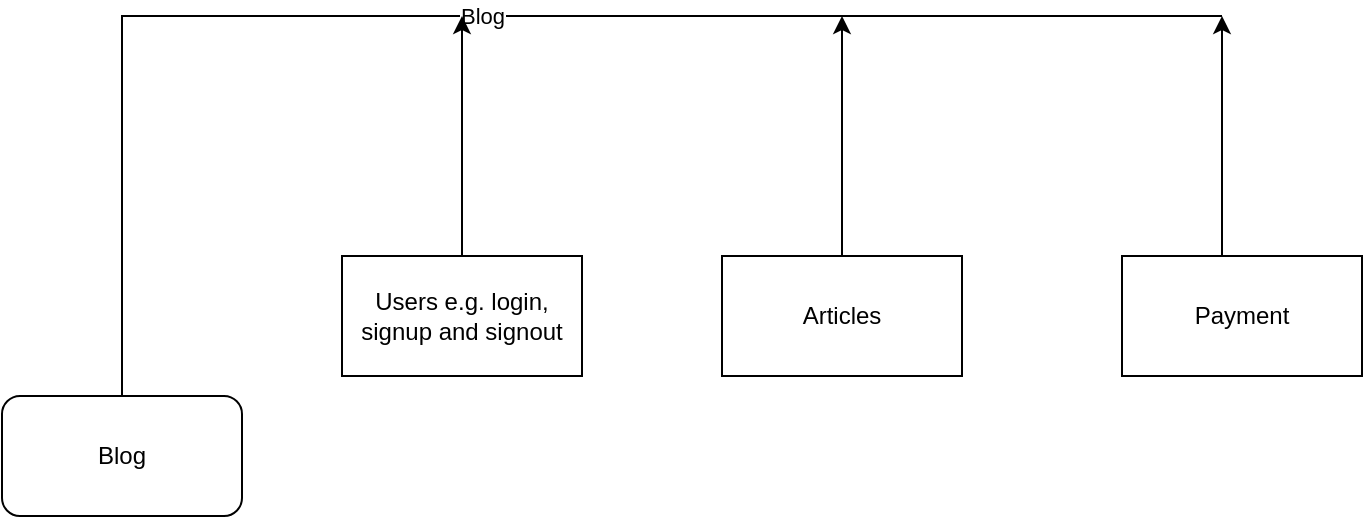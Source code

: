 <mxfile version="21.2.3" type="github">
  <diagram id="R2lEEEUBdFMjLlhIrx00" name="Page-1">
    <mxGraphModel dx="880" dy="465" grid="1" gridSize="10" guides="1" tooltips="1" connect="1" arrows="1" fold="1" page="1" pageScale="1" pageWidth="850" pageHeight="1100" math="0" shadow="0" extFonts="Permanent Marker^https://fonts.googleapis.com/css?family=Permanent+Marker">
      <root>
        <mxCell id="0" />
        <mxCell id="1" parent="0" />
        <mxCell id="QPNQpmG0p8D5HdASe428-2" value="Blog" style="endArrow=none;html=1;rounded=0;edgeStyle=elbowEdgeStyle;exitX=0.5;exitY=0;exitDx=0;exitDy=0;elbow=vertical;endFill=0;" edge="1" parent="1" source="QPNQpmG0p8D5HdASe428-4">
          <mxGeometry width="50" height="50" relative="1" as="geometry">
            <mxPoint x="170" y="240" as="sourcePoint" />
            <mxPoint x="720" y="120" as="targetPoint" />
            <Array as="points">
              <mxPoint x="400" y="120" />
            </Array>
          </mxGeometry>
        </mxCell>
        <mxCell id="QPNQpmG0p8D5HdASe428-3" value="Payment" style="rounded=0;whiteSpace=wrap;html=1;" vertex="1" parent="1">
          <mxGeometry x="670" y="240" width="120" height="60" as="geometry" />
        </mxCell>
        <mxCell id="QPNQpmG0p8D5HdASe428-4" value="Blog" style="rounded=1;whiteSpace=wrap;html=1;" vertex="1" parent="1">
          <mxGeometry x="110" y="310" width="120" height="60" as="geometry" />
        </mxCell>
        <mxCell id="QPNQpmG0p8D5HdASe428-5" value="Users e.g. login, signup and signout" style="rounded=0;whiteSpace=wrap;html=1;" vertex="1" parent="1">
          <mxGeometry x="280" y="240" width="120" height="60" as="geometry" />
        </mxCell>
        <mxCell id="QPNQpmG0p8D5HdASe428-8" style="edgeStyle=orthogonalEdgeStyle;rounded=0;orthogonalLoop=1;jettySize=auto;html=1;endArrow=classic;endFill=1;" edge="1" parent="1" source="QPNQpmG0p8D5HdASe428-6">
          <mxGeometry relative="1" as="geometry">
            <mxPoint x="530" y="120" as="targetPoint" />
          </mxGeometry>
        </mxCell>
        <mxCell id="QPNQpmG0p8D5HdASe428-6" value="Articles" style="rounded=0;whiteSpace=wrap;html=1;" vertex="1" parent="1">
          <mxGeometry x="470" y="240" width="120" height="60" as="geometry" />
        </mxCell>
        <mxCell id="QPNQpmG0p8D5HdASe428-7" value="" style="endArrow=classic;html=1;rounded=0;endFill=1;" edge="1" parent="1">
          <mxGeometry width="50" height="50" relative="1" as="geometry">
            <mxPoint x="340" y="240" as="sourcePoint" />
            <mxPoint x="340" y="120" as="targetPoint" />
          </mxGeometry>
        </mxCell>
        <mxCell id="QPNQpmG0p8D5HdASe428-9" value="" style="endArrow=classic;html=1;rounded=0;" edge="1" parent="1">
          <mxGeometry width="50" height="50" relative="1" as="geometry">
            <mxPoint x="720" y="240" as="sourcePoint" />
            <mxPoint x="720" y="120" as="targetPoint" />
          </mxGeometry>
        </mxCell>
      </root>
    </mxGraphModel>
  </diagram>
</mxfile>
